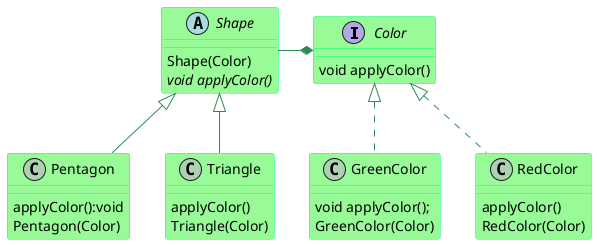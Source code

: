 @startuml


skinparam class {
	BackgroundColor PaleGreen
	ArrowColor SeaGreen
	BorderColor SpringGreen
}
skinparam stereotypeCBackgroundColor YellowGreen

interface Color {
 void applyColor()
}

abstract class Shape{
 Shape(Color)
 void {abstract} applyColor()
}


class GreenColor{
 void applyColor();
 GreenColor(Color)
}
class RedColor {
applyColor()
RedColor(Color)
}
class Pentagon {
applyColor():void
Pentagon(Color)
}
class Triangle {
applyColor()
Triangle(Color)
}


Color <|.. GreenColor
Triangle -up-|> Shape
Pentagon -up-|> Shape
Color <|.. RedColor
Color*-left- Shape

@enduml